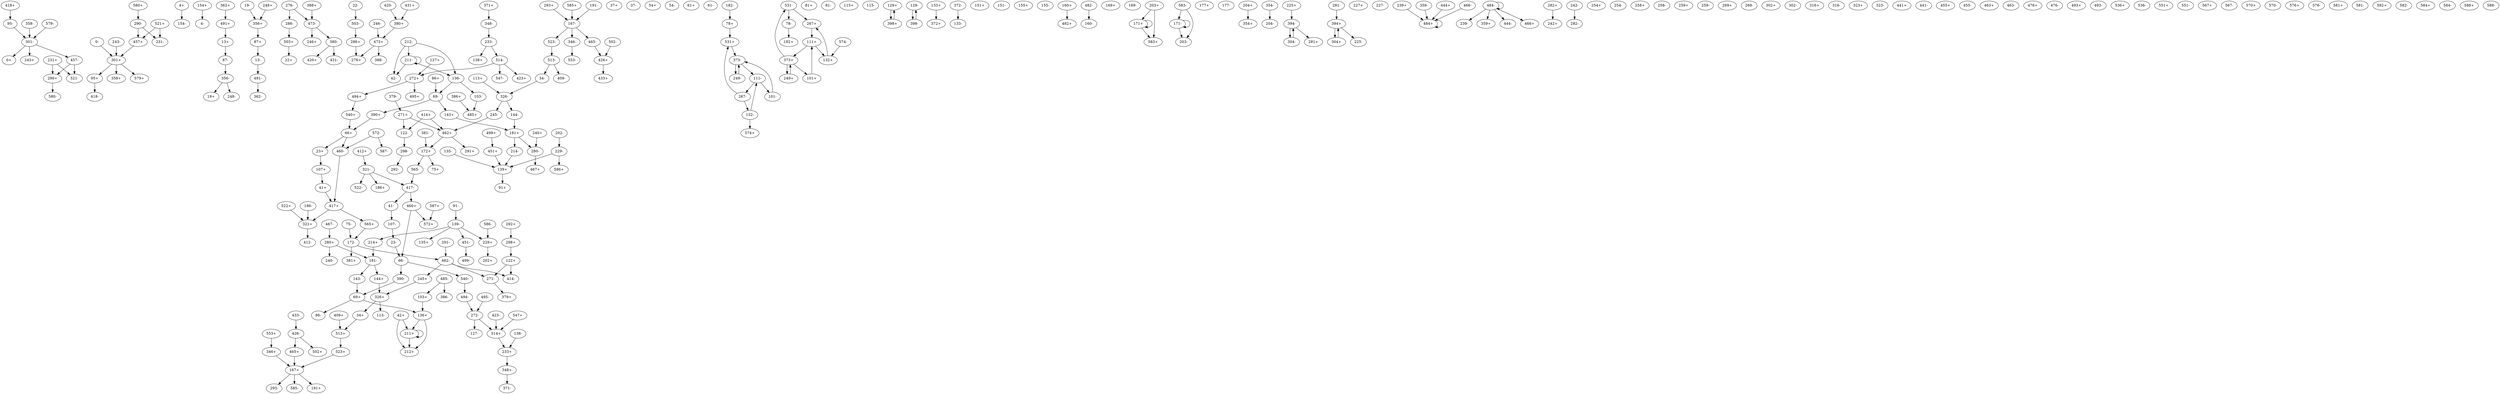 digraph adj {
graph [k=31]
edge [d=-30]
"0+" [l=64 C=1062]
"0-" [l=64 C=1062]
"4+" [l=123 C=3168]
"4-" [l=123 C=3168]
"13+" [l=115 C=3092]
"13-" [l=115 C=3092]
"19+" [l=722 C=23512]
"19-" [l=722 C=23512]
"22+" [l=34 C=207]
"22-" [l=34 C=207]
"23+" [l=100 C=811]
"23-" [l=100 C=811]
"34+" [l=921 C=28339]
"34-" [l=921 C=28339]
"37+" [l=54 C=225]
"37-" [l=54 C=225]
"41+" [l=67 C=856]
"41-" [l=67 C=856]
"42+" [l=31 C=7]
"42-" [l=31 C=7]
"54+" [l=188 C=5198]
"54-" [l=188 C=5198]
"61+" [l=174 C=3923]
"61-" [l=174 C=3923]
"66+" [l=33 C=346]
"66-" [l=33 C=346]
"69+" [l=32 C=67]
"69-" [l=32 C=67]
"75+" [l=42 C=542]
"75-" [l=42 C=542]
"78+" [l=439 C=17037]
"78-" [l=439 C=17037]
"81+" [l=39 C=197]
"81-" [l=39 C=197]
"86+" [l=1330 C=39854]
"86-" [l=1330 C=39854]
"87+" [l=72 C=989]
"87-" [l=72 C=989]
"91+" [l=99 C=2292]
"91-" [l=99 C=2292]
"95+" [l=498 C=15669]
"95-" [l=498 C=15669]
"101+" [l=61 C=1328]
"101-" [l=61 C=1328]
"103+" [l=58 C=332]
"103-" [l=58 C=332]
"107+" [l=31 C=12]
"107-" [l=31 C=12]
"111+" [l=31 C=246]
"111-" [l=31 C=246]
"113+" [l=470 C=13065]
"113-" [l=470 C=13065]
"115+" [l=390 C=8619]
"115-" [l=390 C=8619]
"122+" [l=96 C=2306]
"122-" [l=96 C=2306]
"127+" [l=75 C=1884]
"127-" [l=75 C=1884]
"129+" [l=31 C=360]
"129-" [l=31 C=360]
"132+" [l=53 C=2160]
"132-" [l=53 C=2160]
"133+" [l=81 C=1890]
"133-" [l=81 C=1890]
"135+" [l=229 C=2227]
"135-" [l=229 C=2227]
"136+" [l=35 C=77]
"136-" [l=35 C=77]
"138+" [l=67 C=902]
"138-" [l=67 C=902]
"139+" [l=32 C=162]
"139-" [l=32 C=162]
"143+" [l=71 C=1900]
"143-" [l=71 C=1900]
"144+" [l=611 C=21479]
"144-" [l=611 C=21479]
"151+" [l=52 C=937]
"151-" [l=52 C=937]
"154+" [l=69 C=1169]
"154-" [l=69 C=1169]
"155+" [l=1610 C=55527]
"155-" [l=1610 C=55527]
"160+" [l=830 C=30237]
"160-" [l=830 C=30237]
"167+" [l=31 C=65]
"167-" [l=31 C=65]
"169+" [l=239 C=3120]
"169-" [l=239 C=3120]
"171+" [l=34 C=515]
"171-" [l=34 C=515]
"172+" [l=31 C=62]
"172-" [l=31 C=62]
"177+" [l=144 C=2901]
"177-" [l=144 C=2901]
"181+" [l=43 C=579]
"181-" [l=43 C=579]
"182+" [l=1662 C=55184]
"182-" [l=1662 C=55184]
"186+" [l=230 C=5512]
"186-" [l=230 C=5512]
"191+" [l=87 C=1119]
"191-" [l=87 C=1119]
"202+" [l=90 C=1895]
"202-" [l=90 C=1895]
"203+" [l=58 C=242]
"203-" [l=58 C=242]
"204+" [l=95 C=1772]
"204-" [l=95 C=1772]
"211+" [l=31 C=1860]
"211-" [l=31 C=1860]
"212+" [l=31 C=6]
"212-" [l=31 C=6]
"214+" [l=62 C=510]
"214-" [l=62 C=510]
"225+" [l=181 C=3122]
"225-" [l=181 C=3122]
"227+" [l=69 C=1168]
"227-" [l=69 C=1168]
"229+" [l=32 C=99]
"229-" [l=32 C=99]
"231+" [l=52 C=545]
"231-" [l=52 C=545]
"233+" [l=33 C=306]
"233-" [l=33 C=306]
"239+" [l=65 C=1913]
"239-" [l=65 C=1913]
"240+" [l=75 C=1247]
"240-" [l=75 C=1247]
"242+" [l=1830 C=55571]
"242-" [l=1830 C=55571]
"243+" [l=112 C=1738]
"243-" [l=112 C=1738]
"245+" [l=270 C=5989]
"245-" [l=270 C=5989]
"246+" [l=1801 C=57555]
"246-" [l=1801 C=57555]
"248+" [l=96 C=2215]
"248-" [l=96 C=2215]
"249+" [l=61 C=1177]
"249-" [l=61 C=1177]
"254+" [l=1833 C=62506]
"254-" [l=1833 C=62506]
"258+" [l=104 C=2273]
"258-" [l=104 C=2273]
"259+" [l=167 C=3767]
"259-" [l=167 C=3767]
"267+" [l=35 C=1111]
"267-" [l=35 C=1111]
"269+" [l=714 C=19587]
"269-" [l=714 C=19587]
"271+" [l=31 C=84]
"271-" [l=31 C=84]
"272+" [l=31 C=69]
"272-" [l=31 C=69]
"276+" [l=78 C=1225]
"276-" [l=78 C=1225]
"280+" [l=31 C=33]
"280-" [l=31 C=33]
"281+" [l=1436 C=49721]
"281-" [l=1436 C=49721]
"282+" [l=59 C=1044]
"282-" [l=59 C=1044]
"286+" [l=92 C=2968]
"286-" [l=92 C=2968]
"290+" [l=85 C=2273]
"290-" [l=85 C=2273]
"291+" [l=69 C=1636]
"291-" [l=69 C=1636]
"292+" [l=61 C=823]
"292-" [l=61 C=823]
"293+" [l=863 C=25401]
"293-" [l=863 C=25401]
"298+" [l=44 C=1073]
"298-" [l=44 C=1073]
"301+" [l=35 C=385]
"301-" [l=35 C=385]
"302+" [l=1542 C=48254]
"302-" [l=1542 C=48254]
"304+" [l=61 C=940]
"304-" [l=61 C=940]
"316+" [l=1631 C=47611]
"316-" [l=1631 C=47611]
"321+" [l=33 C=273]
"321-" [l=33 C=273]
"323+" [l=90 C=1822]
"323-" [l=90 C=1822]
"326+" [l=54 C=1392]
"326-" [l=54 C=1392]
"346+" [l=496 C=12358]
"346-" [l=496 C=12358]
"348+" [l=131 C=3683]
"348-" [l=131 C=3683]
"354+" [l=144 C=2775]
"354-" [l=144 C=2775]
"356+" [l=31 C=58]
"356-" [l=31 C=58]
"358+" [l=842 C=25519]
"358-" [l=842 C=25519]
"359+" [l=67 C=851]
"359-" [l=67 C=851]
"362+" [l=93 C=2187]
"362-" [l=93 C=2187]
"371+" [l=82 C=679]
"371-" [l=82 C=679]
"372+" [l=61 C=204]
"372-" [l=61 C=204]
"373+" [l=37 C=2099]
"373-" [l=37 C=2099]
"379+" [l=60 C=652]
"379-" [l=60 C=652]
"380+" [l=68 C=1420]
"380-" [l=68 C=1420]
"381+" [l=71 C=513]
"381-" [l=71 C=513]
"386+" [l=59 C=399]
"386-" [l=59 C=399]
"388+" [l=66 C=1319]
"388-" [l=66 C=1319]
"390+" [l=55 C=700]
"390-" [l=55 C=700]
"394+" [l=44 C=1272]
"394-" [l=44 C=1272]
"398+" [l=31 C=357]
"398-" [l=31 C=357]
"409+" [l=604 C=15172]
"409-" [l=604 C=15172]
"412+" [l=365 C=9178]
"412-" [l=365 C=9178]
"414+" [l=61 C=726]
"414-" [l=61 C=726]
"417+" [l=32 C=87]
"417-" [l=32 C=87]
"418+" [l=140 C=4243]
"418-" [l=140 C=4243]
"420+" [l=927 C=27028]
"420-" [l=927 C=27028]
"423+" [l=61 C=986]
"423-" [l=61 C=986]
"426+" [l=37 C=471]
"426-" [l=37 C=471]
"431+" [l=968 C=32457]
"431-" [l=968 C=32457]
"433+" [l=61 C=909]
"433-" [l=61 C=909]
"441+" [l=115 C=1882]
"441-" [l=115 C=1882]
"444+" [l=63 C=1595]
"444-" [l=63 C=1595]
"451+" [l=61 C=505]
"451-" [l=61 C=505]
"455+" [l=61 C=1444]
"455-" [l=61 C=1444]
"457+" [l=107 C=2171]
"457-" [l=107 C=2171]
"460+" [l=132 C=2198]
"460-" [l=132 C=2198]
"462+" [l=32 C=367]
"462-" [l=32 C=367]
"463+" [l=80 C=976]
"463-" [l=80 C=976]
"465+" [l=771 C=25056]
"465-" [l=771 C=25056]
"466+" [l=75 C=693]
"466-" [l=75 C=693]
"467+" [l=68 C=1289]
"467-" [l=68 C=1289]
"473+" [l=34 C=253]
"473-" [l=34 C=253]
"476+" [l=87 C=1340]
"476-" [l=87 C=1340]
"482+" [l=104 C=2505]
"482-" [l=104 C=2505]
"484+" [l=60 C=6210]
"484-" [l=60 C=6210]
"485+" [l=208 C=4063]
"485-" [l=208 C=4063]
"491+" [l=36 C=516]
"491-" [l=36 C=516]
"493+" [l=581 C=16740]
"493-" [l=581 C=16740]
"494+" [l=68 C=1131]
"494-" [l=68 C=1131]
"495+" [l=503 C=14265]
"495-" [l=503 C=14265]
"499+" [l=162 C=2582]
"499-" [l=162 C=2582]
"502+" [l=316 C=12012]
"502-" [l=316 C=12012]
"503+" [l=34 C=202]
"503-" [l=34 C=202]
"513+" [l=31 C=57]
"513-" [l=31 C=57]
"514+" [l=34 C=388]
"514-" [l=34 C=388]
"521+" [l=39 C=233]
"521-" [l=39 C=233]
"522+" [l=76 C=953]
"522-" [l=76 C=953]
"523+" [l=83 C=534]
"523-" [l=83 C=534]
"531+" [l=32 C=435]
"531-" [l=32 C=435]
"536+" [l=412 C=9731]
"536-" [l=412 C=9731]
"540+" [l=962 C=31692]
"540-" [l=962 C=31692]
"547+" [l=3437 C=108045]
"547-" [l=3437 C=108045]
"551+" [l=6900 C=221221]
"551-" [l=6900 C=221221]
"553+" [l=7688 C=254292]
"553-" [l=7688 C=254292]
"565+" [l=2301 C=79116]
"565-" [l=2301 C=79116]
"567+" [l=2472 C=80088]
"567-" [l=2472 C=80088]
"570+" [l=2556 C=88145]
"570-" [l=2556 C=88145]
"572+" [l=6116 C=211686]
"572-" [l=6116 C=211686]
"574+" [l=6184 C=213791]
"574-" [l=6184 C=213791]
"576+" [l=23760 C=764133]
"576-" [l=23760 C=764133]
"579+" [l=8305 C=269724]
"579-" [l=8305 C=269724]
"580+" [l=9427 C=293356]
"580-" [l=9427 C=293356]
"581+" [l=16485 C=527664]
"581-" [l=16485 C=527664]
"582+" [l=8471 C=303740]
"582-" [l=8471 C=303740]
"583+" [l=4134 C=145638]
"583-" [l=4134 C=145638]
"584+" [l=13190 C=427753]
"584-" [l=13190 C=427753]
"585+" [l=22819 C=720134]
"585-" [l=22819 C=720134]
"586+" [l=13916 C=437109]
"586-" [l=13916 C=437109]
"587+" [l=12570 C=397342]
"587-" [l=12570 C=397342]
"588+" [l=7393 C=264837]
"588-" [l=7393 C=264837]
"0-" -> "301+"
"4+" -> "154-"
"13+" -> "87-"
"13-" -> "491-"
"19-" -> "356+"
"22-" -> "503-" [d=-18]
"23+" -> "107+"
"23-" -> "66-"
"34+" -> "513+"
"34-" -> "326-"
"41+" -> "417+"
"41-" -> "107-"
"42+" -> "211+"
"42+" -> "212+"
"66+" -> "23+"
"66+" -> "460-" [d=-24]
"66-" -> "390-"
"66-" -> "540-"
"69+" -> "86-"
"69+" -> "136+" [d=-20]
"69-" -> "143+"
"69-" -> "390+"
"75-" -> "172-" [d=-19]
"78+" -> "531+"
"78-" -> "182+"
"86+" -> "69-"
"87+" -> "13-"
"87-" -> "356-"
"91-" -> "139-"
"95+" -> "418-"
"95-" -> "301-" [d=-28]
"101+" -> "111+"
"101-" -> "373-"
"103+" -> "136+"
"103-" -> "485+"
"107+" -> "41+"
"107-" -> "23-"
"111+" -> "373+" [d=-26]
"111+" -> "132+" [d=-16]
"111-" -> "101-"
"111-" -> "267-"
"113+" -> "326-"
"122+" -> "271-"
"122+" -> "414-"
"122-" -> "298-"
"127+" -> "272+"
"129+" -> "398+"
"129-" -> "398-"
"132+" -> "267+"
"132-" -> "111-" [d=-16]
"132-" -> "574+"
"133+" -> "372+"
"135-" -> "139+" [d=-25]
"136+" -> "211+"
"136+" -> "212+"
"136-" -> "103-"
"136-" -> "69-" [d=-20]
"138-" -> "233+"
"139+" -> "91+"
"139-" -> "451-"
"139-" -> "229+" [d=-23]
"139-" -> "135+" [d=-25]
"139-" -> "214+" [d=-25]
"143+" -> "181+"
"143-" -> "69+"
"144+" -> "326+"
"144-" -> "181+"
"154+" -> "4-"
"160+" -> "482+"
"167+" -> "191+" [d=-29]
"167+" -> "293-" [d=-29]
"167+" -> "585-" [d=-21]
"167-" -> "346-"
"167-" -> "465-"
"167-" -> "523-" [d=-28]
"171+" -> "171+"
"171+" -> "583+"
"171-" -> "171-"
"171-" -> "203-"
"172+" -> "75+" [d=-19]
"172+" -> "565-"
"172-" -> "381+"
"172-" -> "462-" [d=-29]
"181+" -> "214-"
"181+" -> "280-" [d=-27]
"181-" -> "143-"
"181-" -> "144+"
"182-" -> "78+"
"186-" -> "321+"
"191-" -> "167-" [d=-29]
"202-" -> "229-"
"203+" -> "171+"
"203+" -> "583+"
"204+" -> "354+"
"211+" -> "211+"
"211+" -> "212+"
"211-" -> "42-"
"211-" -> "136-"
"211-" -> "211-"
"212-" -> "42-"
"212-" -> "136-"
"212-" -> "211-"
"214+" -> "181-"
"214-" -> "139+" [d=-25]
"225+" -> "394-"
"229+" -> "202+"
"229-" -> "139+" [d=-23]
"229-" -> "586+"
"231+" -> "290+"
"231+" -> "521-"
"233+" -> "348+"
"233-" -> "138+"
"233-" -> "514-"
"239+" -> "484+"
"240+" -> "280-" [d=-13]
"242-" -> "282-"
"243-" -> "301+" [d=-27]
"245+" -> "326+"
"245-" -> "462+"
"246-" -> "473+"
"248+" -> "356+"
"249+" -> "373+"
"249-" -> "373-" [d=-25]
"267+" -> "111+"
"267-" -> "132-"
"267-" -> "531+" [d=-11]
"271+" -> "122-"
"271+" -> "462+" [d=-29]
"271-" -> "379+"
"272+" -> "494+"
"272+" -> "495+"
"272-" -> "127-"
"272-" -> "514+" [d=-22]
"276-" -> "286-"
"276-" -> "473-" [d=-19]
"280+" -> "181-" [d=-27]
"280+" -> "240-" [d=-13]
"280-" -> "467+"
"281-" -> "394+"
"282+" -> "242+"
"286+" -> "276+"
"286-" -> "503+"
"290+" -> "580-"
"290-" -> "231-"
"290-" -> "457+"
"291-" -> "462-"
"292+" -> "298+" [d=-21]
"293+" -> "167-" [d=-29]
"298+" -> "122+"
"298-" -> "292-" [d=-21]
"301+" -> "358+"
"301+" -> "95+" [d=-28]
"301+" -> "579+" [d=-28]
"301-" -> "0+"
"301-" -> "243+" [d=-27]
"301-" -> "457-" [d=-27]
"304+" -> "394+"
"304-" -> "394-"
"321+" -> "412-"
"321-" -> "186+"
"321-" -> "522-" [d=-26]
"321-" -> "417-" [d=-16]
"326+" -> "34+"
"326+" -> "113-"
"326-" -> "144-"
"326-" -> "245-"
"346+" -> "167+"
"346-" -> "553-"
"348+" -> "371-"
"348-" -> "233-"
"354-" -> "204-"
"356+" -> "87+"
"356-" -> "19+"
"356-" -> "248-"
"358-" -> "301-"
"359-" -> "484+" [d=-29]
"362+" -> "491+"
"371+" -> "348-"
"372-" -> "133-"
"373+" -> "101+"
"373+" -> "249+" [d=-25]
"373+" -> "531-" [d=-25]
"373-" -> "249-"
"373-" -> "111-" [d=-26]
"379-" -> "271+"
"380+" -> "473+"
"380-" -> "420+"
"380-" -> "431-"
"381-" -> "172+"
"386+" -> "485+"
"388+" -> "473-"
"390+" -> "66+"
"390-" -> "69+"
"394+" -> "225-"
"394+" -> "304+"
"394-" -> "281+"
"394-" -> "304-"
"398+" -> "129+"
"398-" -> "129-"
"409+" -> "513+"
"412+" -> "321-"
"414+" -> "122-"
"414+" -> "462+" [d=-29]
"417+" -> "321+" [d=-16]
"417+" -> "565+"
"417-" -> "41-"
"417-" -> "460+"
"418+" -> "95-"
"420-" -> "380+"
"423-" -> "514+" [d=-23]
"426+" -> "433+"
"426-" -> "465+"
"426-" -> "502+"
"431+" -> "380+"
"433-" -> "426-"
"444+" -> "484+"
"451+" -> "139+"
"451-" -> "499-"
"457+" -> "301+" [d=-27]
"457-" -> "290+"
"457-" -> "521-"
"460+" -> "66-" [d=-24]
"460+" -> "572+"
"460-" -> "417+"
"462+" -> "291+"
"462+" -> "172+" [d=-29]
"462-" -> "245+"
"462-" -> "271-" [d=-29]
"462-" -> "414-" [d=-29]
"465+" -> "167+"
"465-" -> "426+"
"466-" -> "484+"
"467-" -> "280+"
"473+" -> "388-"
"473+" -> "276+" [d=-19]
"473-" -> "246+"
"473-" -> "380-"
"482-" -> "160-"
"484+" -> "484+" [d=-29]
"484-" -> "239-"
"484-" -> "444-"
"484-" -> "466+"
"484-" -> "359+" [d=-29]
"484-" -> "484-" [d=-29]
"485-" -> "103+"
"485-" -> "386-"
"491+" -> "13+"
"491-" -> "362-"
"494+" -> "540+"
"494-" -> "272-"
"495-" -> "272-"
"499+" -> "451+"
"502-" -> "426+"
"503+" -> "22+" [d=-18]
"503-" -> "286+"
"513+" -> "523+"
"513-" -> "34-"
"513-" -> "409-"
"514+" -> "233+"
"514-" -> "272+" [d=-22]
"514-" -> "423+" [d=-23]
"514-" -> "547-" [d=-23]
"521+" -> "231-"
"521+" -> "457+"
"522+" -> "321+" [d=-26]
"523+" -> "167+" [d=-28]
"523-" -> "513-"
"531+" -> "373-" [d=-25]
"531-" -> "78-"
"531-" -> "267+" [d=-11]
"540+" -> "66+"
"540-" -> "494-"
"547+" -> "514+" [d=-23]
"553+" -> "346+"
"565+" -> "172-"
"565-" -> "417-"
"572-" -> "460-"
"572-" -> "587-" [d=-1256]
"574-" -> "132+"
"579-" -> "301-" [d=-28]
"580+" -> "290-"
"583-" -> "171-"
"583-" -> "203-"
"585+" -> "167-" [d=-21]
"586-" -> "229+"
"587+" -> "572+" [d=-1256]
}
